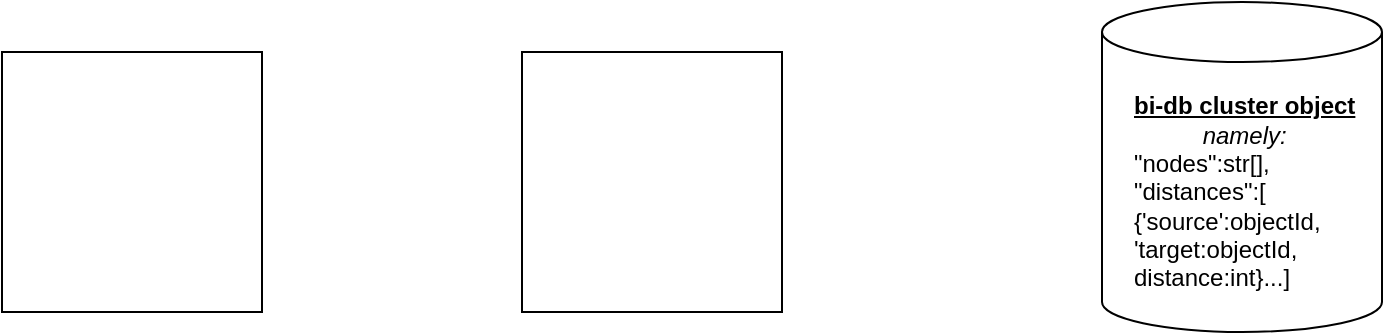 <mxfile version="21.3.0" type="github">
  <diagram name="Page-1" id="fvHsxeP6RRH_1oPy0Cxf">
    <mxGraphModel dx="1730" dy="427" grid="1" gridSize="10" guides="1" tooltips="1" connect="1" arrows="1" fold="1" page="1" pageScale="1" pageWidth="850" pageHeight="1100" math="0" shadow="0">
      <root>
        <mxCell id="0" />
        <mxCell id="1" parent="0" />
        <mxCell id="muZhV8f-xpuC4gIWEB2R-2" value="&lt;div align=&quot;center&quot;&gt;&lt;b&gt;&lt;u&gt;bi-db cluster object&lt;/u&gt;&lt;/b&gt;&lt;br&gt;&lt;/div&gt;&lt;div align=&quot;center&quot;&gt;&lt;i&gt;namely:&lt;/i&gt;&lt;/div&gt;&lt;div&gt;&quot;nodes&quot;:str[],&lt;/div&gt;&lt;div&gt;&quot;distances&quot;:[&lt;/div&gt;&lt;div&gt;{&#39;source&#39;:objectId, &lt;br&gt;&lt;/div&gt;&lt;div&gt;&#39;target:objectId, &lt;br&gt;&lt;/div&gt;&lt;div&gt;distance:int}...]&lt;/div&gt;" style="shape=cylinder3;whiteSpace=wrap;html=1;boundedLbl=1;backgroundOutline=1;size=15;align=left;spacingLeft=14;" vertex="1" parent="1">
          <mxGeometry x="-190" y="75" width="140" height="165" as="geometry" />
        </mxCell>
        <mxCell id="muZhV8f-xpuC4gIWEB2R-3" value="" style="whiteSpace=wrap;html=1;aspect=fixed;" vertex="1" parent="1">
          <mxGeometry x="-740" y="100" width="130" height="130" as="geometry" />
        </mxCell>
        <mxCell id="muZhV8f-xpuC4gIWEB2R-4" value="" style="whiteSpace=wrap;html=1;aspect=fixed;" vertex="1" parent="1">
          <mxGeometry x="-480" y="100" width="130" height="130" as="geometry" />
        </mxCell>
      </root>
    </mxGraphModel>
  </diagram>
</mxfile>
